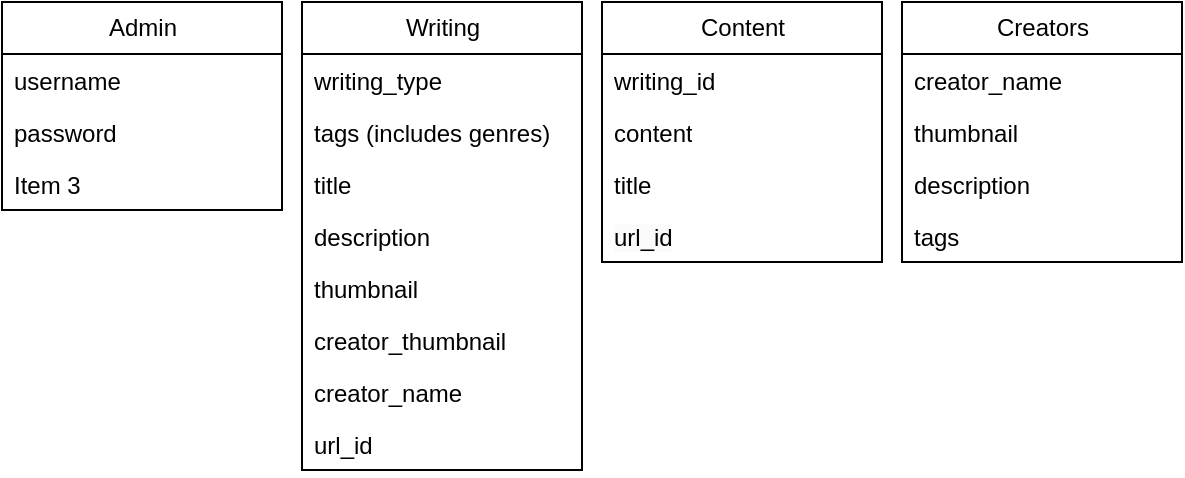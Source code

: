 <mxfile>
    <diagram id="dX084XHaFikFGQVgVHMa" name="Page-1">
        <mxGraphModel dx="534" dy="589" grid="1" gridSize="10" guides="1" tooltips="1" connect="1" arrows="1" fold="1" page="1" pageScale="1" pageWidth="850" pageHeight="1100" math="0" shadow="0">
            <root>
                <mxCell id="0"/>
                <mxCell id="1" parent="0"/>
                <mxCell id="2" value="Admin" style="swimlane;fontStyle=0;childLayout=stackLayout;horizontal=1;startSize=26;fillColor=none;horizontalStack=0;resizeParent=1;resizeParentMax=0;resizeLast=0;collapsible=1;marginBottom=0;html=1;" parent="1" vertex="1">
                    <mxGeometry x="260" y="110" width="140" height="104" as="geometry"/>
                </mxCell>
                <mxCell id="3" value="username" style="text;strokeColor=none;fillColor=none;align=left;verticalAlign=top;spacingLeft=4;spacingRight=4;overflow=hidden;rotatable=0;points=[[0,0.5],[1,0.5]];portConstraint=eastwest;whiteSpace=wrap;html=1;" parent="2" vertex="1">
                    <mxGeometry y="26" width="140" height="26" as="geometry"/>
                </mxCell>
                <mxCell id="4" value="password" style="text;strokeColor=none;fillColor=none;align=left;verticalAlign=top;spacingLeft=4;spacingRight=4;overflow=hidden;rotatable=0;points=[[0,0.5],[1,0.5]];portConstraint=eastwest;whiteSpace=wrap;html=1;" parent="2" vertex="1">
                    <mxGeometry y="52" width="140" height="26" as="geometry"/>
                </mxCell>
                <mxCell id="5" value="Item 3" style="text;strokeColor=none;fillColor=none;align=left;verticalAlign=top;spacingLeft=4;spacingRight=4;overflow=hidden;rotatable=0;points=[[0,0.5],[1,0.5]];portConstraint=eastwest;whiteSpace=wrap;html=1;" parent="2" vertex="1">
                    <mxGeometry y="78" width="140" height="26" as="geometry"/>
                </mxCell>
                <mxCell id="7" value="Writing" style="swimlane;fontStyle=0;childLayout=stackLayout;horizontal=1;startSize=26;fillColor=none;horizontalStack=0;resizeParent=1;resizeParentMax=0;resizeLast=0;collapsible=1;marginBottom=0;html=1;" parent="1" vertex="1">
                    <mxGeometry x="410" y="110" width="140" height="234" as="geometry"/>
                </mxCell>
                <mxCell id="8" value="writing_type" style="text;strokeColor=none;fillColor=none;align=left;verticalAlign=top;spacingLeft=4;spacingRight=4;overflow=hidden;rotatable=0;points=[[0,0.5],[1,0.5]];portConstraint=eastwest;whiteSpace=wrap;html=1;" parent="7" vertex="1">
                    <mxGeometry y="26" width="140" height="26" as="geometry"/>
                </mxCell>
                <mxCell id="9" value="tags (includes genres)" style="text;strokeColor=none;fillColor=none;align=left;verticalAlign=top;spacingLeft=4;spacingRight=4;overflow=hidden;rotatable=0;points=[[0,0.5],[1,0.5]];portConstraint=eastwest;whiteSpace=wrap;html=1;" parent="7" vertex="1">
                    <mxGeometry y="52" width="140" height="26" as="geometry"/>
                </mxCell>
                <mxCell id="15" value="title" style="text;strokeColor=none;fillColor=none;align=left;verticalAlign=top;spacingLeft=4;spacingRight=4;overflow=hidden;rotatable=0;points=[[0,0.5],[1,0.5]];portConstraint=eastwest;whiteSpace=wrap;html=1;" parent="7" vertex="1">
                    <mxGeometry y="78" width="140" height="26" as="geometry"/>
                </mxCell>
                <mxCell id="16" value="description" style="text;strokeColor=none;fillColor=none;align=left;verticalAlign=top;spacingLeft=4;spacingRight=4;overflow=hidden;rotatable=0;points=[[0,0.5],[1,0.5]];portConstraint=eastwest;whiteSpace=wrap;html=1;" parent="7" vertex="1">
                    <mxGeometry y="104" width="140" height="26" as="geometry"/>
                </mxCell>
                <mxCell id="17" value="thumbnail" style="text;strokeColor=none;fillColor=none;align=left;verticalAlign=top;spacingLeft=4;spacingRight=4;overflow=hidden;rotatable=0;points=[[0,0.5],[1,0.5]];portConstraint=eastwest;whiteSpace=wrap;html=1;" parent="7" vertex="1">
                    <mxGeometry y="130" width="140" height="26" as="geometry"/>
                </mxCell>
                <mxCell id="18" value="creator_thumbnail" style="text;strokeColor=none;fillColor=none;align=left;verticalAlign=top;spacingLeft=4;spacingRight=4;overflow=hidden;rotatable=0;points=[[0,0.5],[1,0.5]];portConstraint=eastwest;whiteSpace=wrap;html=1;" parent="7" vertex="1">
                    <mxGeometry y="156" width="140" height="26" as="geometry"/>
                </mxCell>
                <mxCell id="19" value="creator_name" style="text;strokeColor=none;fillColor=none;align=left;verticalAlign=top;spacingLeft=4;spacingRight=4;overflow=hidden;rotatable=0;points=[[0,0.5],[1,0.5]];portConstraint=eastwest;whiteSpace=wrap;html=1;" parent="7" vertex="1">
                    <mxGeometry y="182" width="140" height="26" as="geometry"/>
                </mxCell>
                <mxCell id="32" value="url_id" style="text;strokeColor=none;fillColor=none;align=left;verticalAlign=top;spacingLeft=4;spacingRight=4;overflow=hidden;rotatable=0;points=[[0,0.5],[1,0.5]];portConstraint=eastwest;whiteSpace=wrap;html=1;" parent="7" vertex="1">
                    <mxGeometry y="208" width="140" height="26" as="geometry"/>
                </mxCell>
                <mxCell id="11" value="Creators" style="swimlane;fontStyle=0;childLayout=stackLayout;horizontal=1;startSize=26;fillColor=none;horizontalStack=0;resizeParent=1;resizeParentMax=0;resizeLast=0;collapsible=1;marginBottom=0;html=1;" parent="1" vertex="1">
                    <mxGeometry x="710" y="110" width="140" height="130" as="geometry"/>
                </mxCell>
                <mxCell id="12" value="creator_name" style="text;strokeColor=none;fillColor=none;align=left;verticalAlign=top;spacingLeft=4;spacingRight=4;overflow=hidden;rotatable=0;points=[[0,0.5],[1,0.5]];portConstraint=eastwest;whiteSpace=wrap;html=1;" parent="11" vertex="1">
                    <mxGeometry y="26" width="140" height="26" as="geometry"/>
                </mxCell>
                <mxCell id="13" value="thumbnail" style="text;strokeColor=none;fillColor=none;align=left;verticalAlign=top;spacingLeft=4;spacingRight=4;overflow=hidden;rotatable=0;points=[[0,0.5],[1,0.5]];portConstraint=eastwest;whiteSpace=wrap;html=1;" parent="11" vertex="1">
                    <mxGeometry y="52" width="140" height="26" as="geometry"/>
                </mxCell>
                <mxCell id="14" value="description" style="text;strokeColor=none;fillColor=none;align=left;verticalAlign=top;spacingLeft=4;spacingRight=4;overflow=hidden;rotatable=0;points=[[0,0.5],[1,0.5]];portConstraint=eastwest;whiteSpace=wrap;html=1;" parent="11" vertex="1">
                    <mxGeometry y="78" width="140" height="26" as="geometry"/>
                </mxCell>
                <mxCell id="33" value="tags" style="text;strokeColor=none;fillColor=none;align=left;verticalAlign=top;spacingLeft=4;spacingRight=4;overflow=hidden;rotatable=0;points=[[0,0.5],[1,0.5]];portConstraint=eastwest;whiteSpace=wrap;html=1;" vertex="1" parent="11">
                    <mxGeometry y="104" width="140" height="26" as="geometry"/>
                </mxCell>
                <mxCell id="20" value="Content" style="swimlane;fontStyle=0;childLayout=stackLayout;horizontal=1;startSize=26;fillColor=none;horizontalStack=0;resizeParent=1;resizeParentMax=0;resizeLast=0;collapsible=1;marginBottom=0;html=1;" parent="1" vertex="1">
                    <mxGeometry x="560" y="110" width="140" height="130" as="geometry"/>
                </mxCell>
                <mxCell id="21" value="writing_id" style="text;strokeColor=none;fillColor=none;align=left;verticalAlign=top;spacingLeft=4;spacingRight=4;overflow=hidden;rotatable=0;points=[[0,0.5],[1,0.5]];portConstraint=eastwest;whiteSpace=wrap;html=1;" parent="20" vertex="1">
                    <mxGeometry y="26" width="140" height="26" as="geometry"/>
                </mxCell>
                <mxCell id="22" value="content" style="text;strokeColor=none;fillColor=none;align=left;verticalAlign=top;spacingLeft=4;spacingRight=4;overflow=hidden;rotatable=0;points=[[0,0.5],[1,0.5]];portConstraint=eastwest;whiteSpace=wrap;html=1;" parent="20" vertex="1">
                    <mxGeometry y="52" width="140" height="26" as="geometry"/>
                </mxCell>
                <mxCell id="23" value="title" style="text;strokeColor=none;fillColor=none;align=left;verticalAlign=top;spacingLeft=4;spacingRight=4;overflow=hidden;rotatable=0;points=[[0,0.5],[1,0.5]];portConstraint=eastwest;whiteSpace=wrap;html=1;" parent="20" vertex="1">
                    <mxGeometry y="78" width="140" height="26" as="geometry"/>
                </mxCell>
                <mxCell id="34" value="&lt;meta charset=&quot;utf-8&quot;&gt;&lt;span style=&quot;color: rgb(0, 0, 0); font-family: Helvetica; font-size: 12px; font-style: normal; font-variant-ligatures: normal; font-variant-caps: normal; font-weight: 400; letter-spacing: normal; orphans: 2; text-align: left; text-indent: 0px; text-transform: none; widows: 2; word-spacing: 0px; -webkit-text-stroke-width: 0px; background-color: rgb(251, 251, 251); text-decoration-thickness: initial; text-decoration-style: initial; text-decoration-color: initial; float: none; display: inline !important;&quot;&gt;url_id&lt;/span&gt;" style="text;strokeColor=none;fillColor=none;align=left;verticalAlign=top;spacingLeft=4;spacingRight=4;overflow=hidden;rotatable=0;points=[[0,0.5],[1,0.5]];portConstraint=eastwest;whiteSpace=wrap;html=1;" vertex="1" parent="20">
                    <mxGeometry y="104" width="140" height="26" as="geometry"/>
                </mxCell>
            </root>
        </mxGraphModel>
    </diagram>
</mxfile>